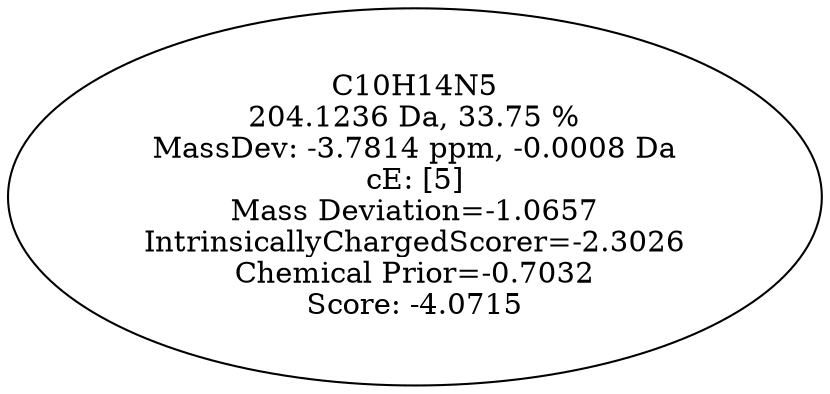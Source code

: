 strict digraph {
v1 [label="C10H14N5\n204.1236 Da, 33.75 %\nMassDev: -3.7814 ppm, -0.0008 Da\ncE: [5]\nMass Deviation=-1.0657\nIntrinsicallyChargedScorer=-2.3026\nChemical Prior=-0.7032\nScore: -4.0715"];
}